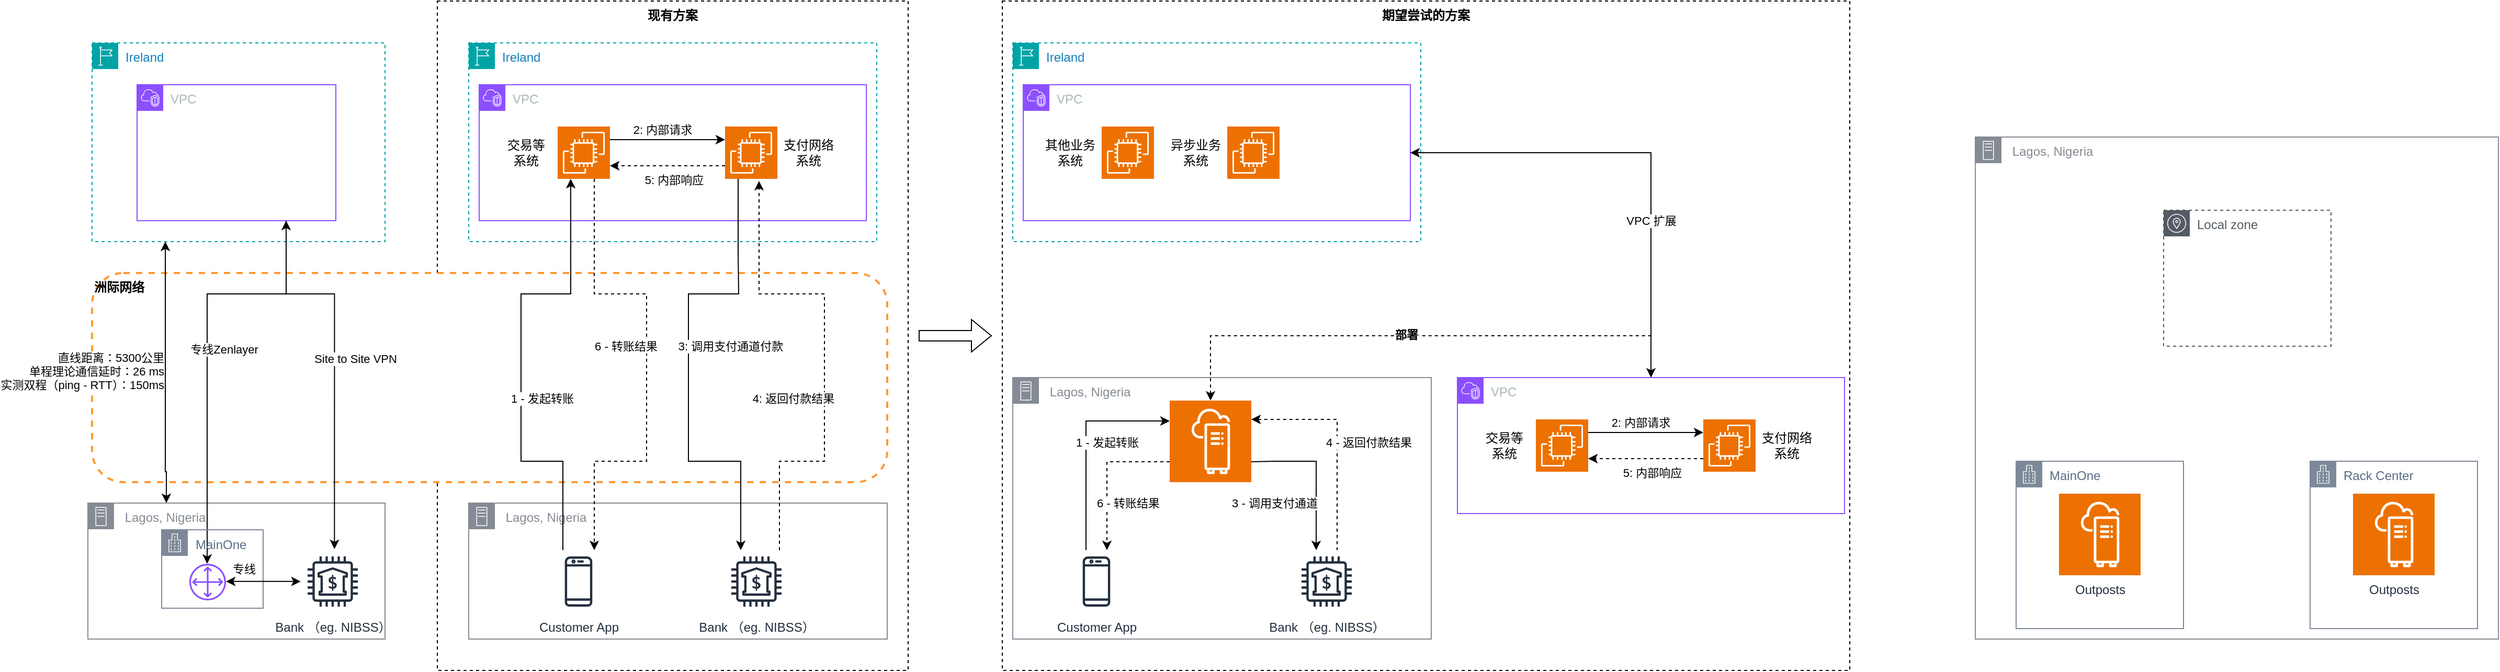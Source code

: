 <mxfile version="25.0.3">
  <diagram name="Page-1" id="vhnvMHrt_a1CEZoYM-v-">
    <mxGraphModel dx="2284" dy="785" grid="1" gridSize="10" guides="1" tooltips="1" connect="1" arrows="1" fold="1" page="1" pageScale="1" pageWidth="850" pageHeight="1100" math="0" shadow="0">
      <root>
        <mxCell id="0" />
        <mxCell id="1" parent="0" />
        <mxCell id="mci8jlUVSB_yOoJ_BDAq-101" value="期望尝试的方案" style="rounded=0;whiteSpace=wrap;html=1;dashed=1;verticalAlign=top;fontStyle=1" parent="1" vertex="1">
          <mxGeometry x="910" y="40" width="810" height="640" as="geometry" />
        </mxCell>
        <mxCell id="mci8jlUVSB_yOoJ_BDAq-66" value="Ireland" style="points=[[0,0],[0.25,0],[0.5,0],[0.75,0],[1,0],[1,0.25],[1,0.5],[1,0.75],[1,1],[0.75,1],[0.5,1],[0.25,1],[0,1],[0,0.75],[0,0.5],[0,0.25]];outlineConnect=0;gradientColor=none;html=1;whiteSpace=wrap;fontSize=12;fontStyle=0;container=1;pointerEvents=0;collapsible=0;recursiveResize=0;shape=mxgraph.aws4.group;grIcon=mxgraph.aws4.group_region;strokeColor=#00A4A6;fillColor=none;verticalAlign=top;align=left;spacingLeft=30;fontColor=#147EBA;dashed=1;" parent="1" vertex="1">
          <mxGeometry x="920" y="80" width="390" height="190" as="geometry" />
        </mxCell>
        <mxCell id="mci8jlUVSB_yOoJ_BDAq-84" value="VPC" style="points=[[0,0],[0.25,0],[0.5,0],[0.75,0],[1,0],[1,0.25],[1,0.5],[1,0.75],[1,1],[0.75,1],[0.5,1],[0.25,1],[0,1],[0,0.75],[0,0.5],[0,0.25]];outlineConnect=0;gradientColor=none;html=1;whiteSpace=wrap;fontSize=12;fontStyle=0;container=1;pointerEvents=0;collapsible=0;recursiveResize=0;shape=mxgraph.aws4.group;grIcon=mxgraph.aws4.group_vpc2;strokeColor=#8C4FFF;fillColor=none;verticalAlign=top;align=left;spacingLeft=30;fontColor=#AAB7B8;dashed=0;" parent="mci8jlUVSB_yOoJ_BDAq-66" vertex="1">
          <mxGeometry x="10" y="40" width="370" height="130" as="geometry" />
        </mxCell>
        <mxCell id="mci8jlUVSB_yOoJ_BDAq-85" value="" style="sketch=0;points=[[0,0,0],[0.25,0,0],[0.5,0,0],[0.75,0,0],[1,0,0],[0,1,0],[0.25,1,0],[0.5,1,0],[0.75,1,0],[1,1,0],[0,0.25,0],[0,0.5,0],[0,0.75,0],[1,0.25,0],[1,0.5,0],[1,0.75,0]];outlineConnect=0;fontColor=#232F3E;fillColor=#ED7100;strokeColor=#ffffff;dashed=0;verticalLabelPosition=bottom;verticalAlign=top;align=center;html=1;fontSize=12;fontStyle=0;aspect=fixed;shape=mxgraph.aws4.resourceIcon;resIcon=mxgraph.aws4.ec2;" parent="mci8jlUVSB_yOoJ_BDAq-84" vertex="1">
          <mxGeometry x="75" y="40" width="50" height="50" as="geometry" />
        </mxCell>
        <mxCell id="mci8jlUVSB_yOoJ_BDAq-92" value="其他业务系统" style="text;html=1;align=center;verticalAlign=middle;whiteSpace=wrap;rounded=0;" parent="mci8jlUVSB_yOoJ_BDAq-84" vertex="1">
          <mxGeometry x="15" y="50" width="60" height="30" as="geometry" />
        </mxCell>
        <mxCell id="mci8jlUVSB_yOoJ_BDAq-95" value="" style="sketch=0;points=[[0,0,0],[0.25,0,0],[0.5,0,0],[0.75,0,0],[1,0,0],[0,1,0],[0.25,1,0],[0.5,1,0],[0.75,1,0],[1,1,0],[0,0.25,0],[0,0.5,0],[0,0.75,0],[1,0.25,0],[1,0.5,0],[1,0.75,0]];outlineConnect=0;fontColor=#232F3E;fillColor=#ED7100;strokeColor=#ffffff;dashed=0;verticalLabelPosition=bottom;verticalAlign=top;align=center;html=1;fontSize=12;fontStyle=0;aspect=fixed;shape=mxgraph.aws4.resourceIcon;resIcon=mxgraph.aws4.ec2;" parent="mci8jlUVSB_yOoJ_BDAq-84" vertex="1">
          <mxGeometry x="195" y="40" width="50" height="50" as="geometry" />
        </mxCell>
        <mxCell id="mci8jlUVSB_yOoJ_BDAq-96" value="异步业务系统" style="text;html=1;align=center;verticalAlign=middle;whiteSpace=wrap;rounded=0;" parent="mci8jlUVSB_yOoJ_BDAq-84" vertex="1">
          <mxGeometry x="135" y="50" width="60" height="30" as="geometry" />
        </mxCell>
        <mxCell id="mci8jlUVSB_yOoJ_BDAq-100" value="现有方案" style="rounded=0;whiteSpace=wrap;html=1;dashed=1;verticalAlign=top;fontStyle=1" parent="1" vertex="1">
          <mxGeometry x="370" y="40" width="450" height="640" as="geometry" />
        </mxCell>
        <mxCell id="mci8jlUVSB_yOoJ_BDAq-36" value="洲际网络" style="rounded=1;whiteSpace=wrap;html=1;dashed=1;align=left;verticalAlign=top;fontStyle=1;strokeColor=#FF9933;strokeWidth=2;" parent="1" vertex="1">
          <mxGeometry x="40" y="300" width="760" height="200" as="geometry" />
        </mxCell>
        <mxCell id="mci8jlUVSB_yOoJ_BDAq-1" value="Ireland" style="points=[[0,0],[0.25,0],[0.5,0],[0.75,0],[1,0],[1,0.25],[1,0.5],[1,0.75],[1,1],[0.75,1],[0.5,1],[0.25,1],[0,1],[0,0.75],[0,0.5],[0,0.25]];outlineConnect=0;gradientColor=none;html=1;whiteSpace=wrap;fontSize=12;fontStyle=0;container=1;pointerEvents=0;collapsible=0;recursiveResize=0;shape=mxgraph.aws4.group;grIcon=mxgraph.aws4.group_region;strokeColor=#00A4A6;fillColor=none;verticalAlign=top;align=left;spacingLeft=30;fontColor=#147EBA;dashed=1;" parent="1" vertex="1">
          <mxGeometry x="40" y="80" width="280" height="190" as="geometry" />
        </mxCell>
        <mxCell id="mci8jlUVSB_yOoJ_BDAq-3" value="VPC" style="points=[[0,0],[0.25,0],[0.5,0],[0.75,0],[1,0],[1,0.25],[1,0.5],[1,0.75],[1,1],[0.75,1],[0.5,1],[0.25,1],[0,1],[0,0.75],[0,0.5],[0,0.25]];outlineConnect=0;gradientColor=none;html=1;whiteSpace=wrap;fontSize=12;fontStyle=0;container=1;pointerEvents=0;collapsible=0;recursiveResize=0;shape=mxgraph.aws4.group;grIcon=mxgraph.aws4.group_vpc2;strokeColor=#8C4FFF;fillColor=none;verticalAlign=top;align=left;spacingLeft=30;fontColor=#AAB7B8;dashed=0;" parent="mci8jlUVSB_yOoJ_BDAq-1" vertex="1">
          <mxGeometry x="43" y="40" width="190" height="130" as="geometry" />
        </mxCell>
        <mxCell id="mci8jlUVSB_yOoJ_BDAq-6" style="edgeStyle=orthogonalEdgeStyle;rounded=0;orthogonalLoop=1;jettySize=auto;html=1;entryX=0.25;entryY=1;entryDx=0;entryDy=0;startArrow=classic;startFill=1;" parent="1" source="mci8jlUVSB_yOoJ_BDAq-5" target="mci8jlUVSB_yOoJ_BDAq-1" edge="1">
          <mxGeometry relative="1" as="geometry">
            <mxPoint x="110.828" y="521.04" as="sourcePoint" />
            <mxPoint x="106.5" y="250.0" as="targetPoint" />
            <Array as="points">
              <mxPoint x="111" y="490" />
              <mxPoint x="110" y="490" />
            </Array>
          </mxGeometry>
        </mxCell>
        <mxCell id="mci8jlUVSB_yOoJ_BDAq-7" value="直线距离：5300公里&lt;div&gt;单程理论通信延时：26 ms&lt;/div&gt;&lt;div&gt;实测双程（ping - RTT）：150ms&lt;/div&gt;" style="edgeLabel;html=1;align=right;verticalAlign=middle;resizable=0;points=[];" parent="mci8jlUVSB_yOoJ_BDAq-6" vertex="1" connectable="0">
          <mxGeometry x="0.015" y="1" relative="1" as="geometry">
            <mxPoint as="offset" />
          </mxGeometry>
        </mxCell>
        <mxCell id="mci8jlUVSB_yOoJ_BDAq-5" value="&amp;nbsp;Lagos, Nigeria" style="sketch=0;outlineConnect=0;gradientColor=none;html=1;whiteSpace=wrap;fontSize=12;fontStyle=0;shape=mxgraph.aws4.group;grIcon=mxgraph.aws4.group_on_premise;strokeColor=#858B94;fillColor=none;verticalAlign=top;align=left;spacingLeft=30;fontColor=#858B94;dashed=0;" parent="1" vertex="1">
          <mxGeometry x="36" y="520" width="284" height="130" as="geometry" />
        </mxCell>
        <mxCell id="mci8jlUVSB_yOoJ_BDAq-8" value="Ireland" style="points=[[0,0],[0.25,0],[0.5,0],[0.75,0],[1,0],[1,0.25],[1,0.5],[1,0.75],[1,1],[0.75,1],[0.5,1],[0.25,1],[0,1],[0,0.75],[0,0.5],[0,0.25]];outlineConnect=0;gradientColor=none;html=1;whiteSpace=wrap;fontSize=12;fontStyle=0;container=1;pointerEvents=0;collapsible=0;recursiveResize=0;shape=mxgraph.aws4.group;grIcon=mxgraph.aws4.group_region;strokeColor=#00A4A6;fillColor=none;verticalAlign=top;align=left;spacingLeft=30;fontColor=#147EBA;dashed=1;" parent="1" vertex="1">
          <mxGeometry x="400" y="80" width="390" height="190" as="geometry" />
        </mxCell>
        <mxCell id="mci8jlUVSB_yOoJ_BDAq-9" value="VPC" style="points=[[0,0],[0.25,0],[0.5,0],[0.75,0],[1,0],[1,0.25],[1,0.5],[1,0.75],[1,1],[0.75,1],[0.5,1],[0.25,1],[0,1],[0,0.75],[0,0.5],[0,0.25]];outlineConnect=0;gradientColor=none;html=1;whiteSpace=wrap;fontSize=12;fontStyle=0;container=1;pointerEvents=0;collapsible=0;recursiveResize=0;shape=mxgraph.aws4.group;grIcon=mxgraph.aws4.group_vpc2;strokeColor=#8C4FFF;fillColor=none;verticalAlign=top;align=left;spacingLeft=30;fontColor=#AAB7B8;dashed=0;" parent="mci8jlUVSB_yOoJ_BDAq-8" vertex="1">
          <mxGeometry x="10" y="40" width="370" height="130" as="geometry" />
        </mxCell>
        <mxCell id="mci8jlUVSB_yOoJ_BDAq-19" value="" style="sketch=0;points=[[0,0,0],[0.25,0,0],[0.5,0,0],[0.75,0,0],[1,0,0],[0,1,0],[0.25,1,0],[0.5,1,0],[0.75,1,0],[1,1,0],[0,0.25,0],[0,0.5,0],[0,0.75,0],[1,0.25,0],[1,0.5,0],[1,0.75,0]];outlineConnect=0;fontColor=#232F3E;fillColor=#ED7100;strokeColor=#ffffff;dashed=0;verticalLabelPosition=bottom;verticalAlign=top;align=center;html=1;fontSize=12;fontStyle=0;aspect=fixed;shape=mxgraph.aws4.resourceIcon;resIcon=mxgraph.aws4.ec2;" parent="mci8jlUVSB_yOoJ_BDAq-9" vertex="1">
          <mxGeometry x="75" y="40" width="50" height="50" as="geometry" />
        </mxCell>
        <mxCell id="mci8jlUVSB_yOoJ_BDAq-20" value="" style="sketch=0;points=[[0,0,0],[0.25,0,0],[0.5,0,0],[0.75,0,0],[1,0,0],[0,1,0],[0.25,1,0],[0.5,1,0],[0.75,1,0],[1,1,0],[0,0.25,0],[0,0.5,0],[0,0.75,0],[1,0.25,0],[1,0.5,0],[1,0.75,0]];outlineConnect=0;fontColor=#232F3E;fillColor=#ED7100;strokeColor=#ffffff;dashed=0;verticalLabelPosition=bottom;verticalAlign=top;align=center;html=1;fontSize=12;fontStyle=0;aspect=fixed;shape=mxgraph.aws4.resourceIcon;resIcon=mxgraph.aws4.ec2;" parent="mci8jlUVSB_yOoJ_BDAq-9" vertex="1">
          <mxGeometry x="235" y="40" width="50" height="50" as="geometry" />
        </mxCell>
        <mxCell id="mci8jlUVSB_yOoJ_BDAq-23" style="edgeStyle=orthogonalEdgeStyle;rounded=0;orthogonalLoop=1;jettySize=auto;html=1;entryX=0;entryY=0.25;entryDx=0;entryDy=0;entryPerimeter=0;exitX=1;exitY=0.25;exitDx=0;exitDy=0;exitPerimeter=0;" parent="mci8jlUVSB_yOoJ_BDAq-9" source="mci8jlUVSB_yOoJ_BDAq-19" target="mci8jlUVSB_yOoJ_BDAq-20" edge="1">
          <mxGeometry relative="1" as="geometry" />
        </mxCell>
        <mxCell id="mci8jlUVSB_yOoJ_BDAq-25" value="2: 内部请求" style="edgeLabel;html=1;align=center;verticalAlign=middle;resizable=0;points=[];" parent="mci8jlUVSB_yOoJ_BDAq-23" vertex="1" connectable="0">
          <mxGeometry x="-0.236" relative="1" as="geometry">
            <mxPoint x="8" y="-10" as="offset" />
          </mxGeometry>
        </mxCell>
        <mxCell id="mci8jlUVSB_yOoJ_BDAq-29" style="edgeStyle=orthogonalEdgeStyle;rounded=0;orthogonalLoop=1;jettySize=auto;html=1;entryX=1;entryY=0.75;entryDx=0;entryDy=0;entryPerimeter=0;exitX=0;exitY=0.75;exitDx=0;exitDy=0;exitPerimeter=0;dashed=1;" parent="mci8jlUVSB_yOoJ_BDAq-9" source="mci8jlUVSB_yOoJ_BDAq-20" target="mci8jlUVSB_yOoJ_BDAq-19" edge="1">
          <mxGeometry relative="1" as="geometry" />
        </mxCell>
        <mxCell id="mci8jlUVSB_yOoJ_BDAq-30" value="5: 内部响应" style="edgeLabel;html=1;align=center;verticalAlign=middle;resizable=0;points=[];" parent="mci8jlUVSB_yOoJ_BDAq-29" vertex="1" connectable="0">
          <mxGeometry x="0.191" y="-1" relative="1" as="geometry">
            <mxPoint x="16" y="14" as="offset" />
          </mxGeometry>
        </mxCell>
        <mxCell id="mci8jlUVSB_yOoJ_BDAq-31" value="支付网络系统" style="text;html=1;align=center;verticalAlign=middle;whiteSpace=wrap;rounded=0;" parent="mci8jlUVSB_yOoJ_BDAq-9" vertex="1">
          <mxGeometry x="285" y="50" width="60" height="30" as="geometry" />
        </mxCell>
        <mxCell id="mci8jlUVSB_yOoJ_BDAq-32" value="交易等&lt;div&gt;系统&lt;/div&gt;" style="text;html=1;align=center;verticalAlign=middle;whiteSpace=wrap;rounded=0;" parent="mci8jlUVSB_yOoJ_BDAq-9" vertex="1">
          <mxGeometry x="15" y="50" width="60" height="30" as="geometry" />
        </mxCell>
        <mxCell id="mci8jlUVSB_yOoJ_BDAq-12" value="&amp;nbsp;Lagos, Nigeria" style="sketch=0;outlineConnect=0;gradientColor=none;html=1;whiteSpace=wrap;fontSize=12;fontStyle=0;shape=mxgraph.aws4.group;grIcon=mxgraph.aws4.group_on_premise;strokeColor=#858B94;fillColor=none;verticalAlign=top;align=left;spacingLeft=30;fontColor=#858B94;dashed=0;" parent="1" vertex="1">
          <mxGeometry x="400" y="520" width="400" height="130" as="geometry" />
        </mxCell>
        <mxCell id="mci8jlUVSB_yOoJ_BDAq-13" value="Customer App" style="sketch=0;outlineConnect=0;fontColor=#232F3E;gradientColor=none;strokeColor=#232F3E;fillColor=#ffffff;dashed=0;verticalLabelPosition=bottom;verticalAlign=top;align=center;html=1;fontSize=12;fontStyle=0;aspect=fixed;shape=mxgraph.aws4.resourceIcon;resIcon=mxgraph.aws4.mobile_client;" parent="1" vertex="1">
          <mxGeometry x="475" y="565" width="60" height="60" as="geometry" />
        </mxCell>
        <mxCell id="mci8jlUVSB_yOoJ_BDAq-14" value="Bank （eg. NIBSS）" style="sketch=0;outlineConnect=0;fontColor=#232F3E;gradientColor=none;strokeColor=#232F3E;fillColor=#ffffff;dashed=0;verticalLabelPosition=bottom;verticalAlign=top;align=center;html=1;fontSize=12;fontStyle=0;aspect=fixed;shape=mxgraph.aws4.resourceIcon;resIcon=mxgraph.aws4.bank;" parent="1" vertex="1">
          <mxGeometry x="645" y="565" width="60" height="60" as="geometry" />
        </mxCell>
        <mxCell id="mci8jlUVSB_yOoJ_BDAq-21" style="edgeStyle=orthogonalEdgeStyle;rounded=0;orthogonalLoop=1;jettySize=auto;html=1;entryX=0.25;entryY=1;entryDx=0;entryDy=0;entryPerimeter=0;" parent="1" source="mci8jlUVSB_yOoJ_BDAq-13" target="mci8jlUVSB_yOoJ_BDAq-19" edge="1">
          <mxGeometry relative="1" as="geometry">
            <Array as="points">
              <mxPoint x="490" y="480" />
              <mxPoint x="450" y="480" />
              <mxPoint x="450" y="320" />
              <mxPoint x="498" y="320" />
            </Array>
          </mxGeometry>
        </mxCell>
        <mxCell id="mci8jlUVSB_yOoJ_BDAq-22" value="1 - 发起转账" style="edgeLabel;html=1;align=center;verticalAlign=middle;resizable=0;points=[];" parent="mci8jlUVSB_yOoJ_BDAq-21" vertex="1" connectable="0">
          <mxGeometry x="-0.104" y="-1" relative="1" as="geometry">
            <mxPoint x="19" y="13" as="offset" />
          </mxGeometry>
        </mxCell>
        <mxCell id="mci8jlUVSB_yOoJ_BDAq-24" style="edgeStyle=orthogonalEdgeStyle;rounded=0;orthogonalLoop=1;jettySize=auto;html=1;exitX=0.25;exitY=1;exitDx=0;exitDy=0;exitPerimeter=0;" parent="1" source="mci8jlUVSB_yOoJ_BDAq-20" target="mci8jlUVSB_yOoJ_BDAq-14" edge="1">
          <mxGeometry relative="1" as="geometry">
            <Array as="points">
              <mxPoint x="657" y="280" />
              <mxPoint x="658" y="280" />
              <mxPoint x="658" y="320" />
              <mxPoint x="610" y="320" />
              <mxPoint x="610" y="480" />
              <mxPoint x="660" y="480" />
            </Array>
          </mxGeometry>
        </mxCell>
        <mxCell id="mci8jlUVSB_yOoJ_BDAq-26" value="3: 调用支付通道付款" style="edgeLabel;html=1;align=center;verticalAlign=middle;resizable=0;points=[];" parent="mci8jlUVSB_yOoJ_BDAq-24" vertex="1" connectable="0">
          <mxGeometry x="0.092" y="1" relative="1" as="geometry">
            <mxPoint x="39" y="-39" as="offset" />
          </mxGeometry>
        </mxCell>
        <mxCell id="mci8jlUVSB_yOoJ_BDAq-27" style="edgeStyle=orthogonalEdgeStyle;rounded=0;orthogonalLoop=1;jettySize=auto;html=1;entryX=0.75;entryY=1;entryDx=0;entryDy=0;entryPerimeter=0;dashed=1;" parent="1" source="mci8jlUVSB_yOoJ_BDAq-14" edge="1">
          <mxGeometry relative="1" as="geometry">
            <mxPoint x="697" y="592" as="sourcePoint" />
            <mxPoint x="677.5" y="212" as="targetPoint" />
            <Array as="points">
              <mxPoint x="697" y="480" />
              <mxPoint x="740" y="480" />
              <mxPoint x="740" y="320" />
              <mxPoint x="677" y="320" />
            </Array>
          </mxGeometry>
        </mxCell>
        <mxCell id="mci8jlUVSB_yOoJ_BDAq-28" value="4: 返回付款结果" style="edgeLabel;html=1;align=center;verticalAlign=middle;resizable=0;points=[];" parent="mci8jlUVSB_yOoJ_BDAq-27" vertex="1" connectable="0">
          <mxGeometry x="-0.278" y="2" relative="1" as="geometry">
            <mxPoint x="-28" y="-23" as="offset" />
          </mxGeometry>
        </mxCell>
        <mxCell id="mci8jlUVSB_yOoJ_BDAq-33" style="edgeStyle=orthogonalEdgeStyle;rounded=0;orthogonalLoop=1;jettySize=auto;html=1;dashed=1;" parent="1" source="mci8jlUVSB_yOoJ_BDAq-19" target="mci8jlUVSB_yOoJ_BDAq-13" edge="1">
          <mxGeometry relative="1" as="geometry">
            <mxPoint x="530" y="500" as="targetPoint" />
            <Array as="points">
              <mxPoint x="520" y="320" />
              <mxPoint x="570" y="320" />
              <mxPoint x="570" y="480" />
              <mxPoint x="520" y="480" />
            </Array>
          </mxGeometry>
        </mxCell>
        <mxCell id="mci8jlUVSB_yOoJ_BDAq-35" value="6 - 转账结果" style="edgeLabel;html=1;align=center;verticalAlign=middle;resizable=0;points=[];" parent="mci8jlUVSB_yOoJ_BDAq-33" vertex="1" connectable="0">
          <mxGeometry x="-0.038" y="1" relative="1" as="geometry">
            <mxPoint x="-21" y="-9" as="offset" />
          </mxGeometry>
        </mxCell>
        <mxCell id="mci8jlUVSB_yOoJ_BDAq-37" style="edgeStyle=orthogonalEdgeStyle;rounded=0;orthogonalLoop=1;jettySize=auto;html=1;exitX=0.75;exitY=1;exitDx=0;exitDy=0;startArrow=classic;startFill=1;" parent="1" source="mci8jlUVSB_yOoJ_BDAq-3" target="mci8jlUVSB_yOoJ_BDAq-44" edge="1">
          <mxGeometry relative="1" as="geometry">
            <Array as="points">
              <mxPoint x="225" y="320" />
              <mxPoint x="150" y="320" />
            </Array>
          </mxGeometry>
        </mxCell>
        <mxCell id="mci8jlUVSB_yOoJ_BDAq-40" value="专线Zenlayer" style="edgeLabel;html=1;align=center;verticalAlign=middle;resizable=0;points=[];" parent="mci8jlUVSB_yOoJ_BDAq-37" vertex="1" connectable="0">
          <mxGeometry x="-0.054" y="-1" relative="1" as="geometry">
            <mxPoint x="17" y="7" as="offset" />
          </mxGeometry>
        </mxCell>
        <mxCell id="mci8jlUVSB_yOoJ_BDAq-38" style="edgeStyle=orthogonalEdgeStyle;rounded=0;orthogonalLoop=1;jettySize=auto;html=1;exitX=0.75;exitY=1;exitDx=0;exitDy=0;entryX=0.528;entryY=-0.017;entryDx=0;entryDy=0;entryPerimeter=0;" parent="1" source="mci8jlUVSB_yOoJ_BDAq-3" target="mci8jlUVSB_yOoJ_BDAq-43" edge="1">
          <mxGeometry relative="1" as="geometry">
            <mxPoint x="196.5" y="250" as="sourcePoint" />
            <mxPoint x="198" y="520" as="targetPoint" />
            <Array as="points">
              <mxPoint x="225" y="320" />
              <mxPoint x="272" y="320" />
            </Array>
          </mxGeometry>
        </mxCell>
        <mxCell id="mci8jlUVSB_yOoJ_BDAq-41" value="&amp;nbsp;Site to Site VPN" style="edgeLabel;html=1;align=center;verticalAlign=middle;resizable=0;points=[];" parent="mci8jlUVSB_yOoJ_BDAq-38" vertex="1" connectable="0">
          <mxGeometry x="-0.057" relative="1" as="geometry">
            <mxPoint x="18" y="8" as="offset" />
          </mxGeometry>
        </mxCell>
        <mxCell id="mci8jlUVSB_yOoJ_BDAq-39" value="MainOne" style="points=[[0,0],[0.25,0],[0.5,0],[0.75,0],[1,0],[1,0.25],[1,0.5],[1,0.75],[1,1],[0.75,1],[0.5,1],[0.25,1],[0,1],[0,0.75],[0,0.5],[0,0.25]];outlineConnect=0;gradientColor=none;html=1;whiteSpace=wrap;fontSize=12;fontStyle=0;container=1;pointerEvents=0;collapsible=0;recursiveResize=0;shape=mxgraph.aws4.group;grIcon=mxgraph.aws4.group_corporate_data_center;strokeColor=#7D8998;fillColor=none;verticalAlign=top;align=left;spacingLeft=30;fontColor=#5A6C86;dashed=0;" parent="1" vertex="1">
          <mxGeometry x="106.5" y="545.5" width="97" height="75" as="geometry" />
        </mxCell>
        <mxCell id="mci8jlUVSB_yOoJ_BDAq-44" value="" style="sketch=0;outlineConnect=0;fontColor=#232F3E;gradientColor=none;fillColor=#8C4FFF;strokeColor=none;dashed=0;verticalLabelPosition=bottom;verticalAlign=top;align=center;html=1;fontSize=12;fontStyle=0;aspect=fixed;pointerEvents=1;shape=mxgraph.aws4.customer_gateway;" parent="mci8jlUVSB_yOoJ_BDAq-39" vertex="1">
          <mxGeometry x="26.5" y="32.5" width="35" height="35" as="geometry" />
        </mxCell>
        <mxCell id="mci8jlUVSB_yOoJ_BDAq-43" value="Bank （eg. NIBSS）" style="sketch=0;outlineConnect=0;fontColor=#232F3E;gradientColor=none;strokeColor=#232F3E;fillColor=#ffffff;dashed=0;verticalLabelPosition=bottom;verticalAlign=top;align=center;html=1;fontSize=12;fontStyle=0;aspect=fixed;shape=mxgraph.aws4.resourceIcon;resIcon=mxgraph.aws4.bank;" parent="1" vertex="1">
          <mxGeometry x="240" y="565" width="60" height="60" as="geometry" />
        </mxCell>
        <mxCell id="mci8jlUVSB_yOoJ_BDAq-45" style="edgeStyle=orthogonalEdgeStyle;rounded=0;orthogonalLoop=1;jettySize=auto;html=1;entryX=-0.01;entryY=0.499;entryDx=0;entryDy=0;entryPerimeter=0;startArrow=classic;startFill=1;" parent="1" source="mci8jlUVSB_yOoJ_BDAq-44" target="mci8jlUVSB_yOoJ_BDAq-43" edge="1">
          <mxGeometry relative="1" as="geometry">
            <Array as="points">
              <mxPoint x="220" y="596" />
            </Array>
          </mxGeometry>
        </mxCell>
        <mxCell id="mci8jlUVSB_yOoJ_BDAq-46" value="专线" style="edgeLabel;html=1;align=center;verticalAlign=middle;resizable=0;points=[];" parent="mci8jlUVSB_yOoJ_BDAq-45" vertex="1" connectable="0">
          <mxGeometry x="-0.066" relative="1" as="geometry">
            <mxPoint x="-17" y="-12" as="offset" />
          </mxGeometry>
        </mxCell>
        <mxCell id="mci8jlUVSB_yOoJ_BDAq-47" value="&amp;nbsp;Lagos, Nigeria" style="sketch=0;outlineConnect=0;gradientColor=none;html=1;whiteSpace=wrap;fontSize=12;fontStyle=0;shape=mxgraph.aws4.group;grIcon=mxgraph.aws4.group_on_premise;strokeColor=#858B94;fillColor=none;verticalAlign=top;align=left;spacingLeft=30;fontColor=#858B94;dashed=0;" parent="1" vertex="1">
          <mxGeometry x="920" y="400" width="400" height="250" as="geometry" />
        </mxCell>
        <mxCell id="mci8jlUVSB_yOoJ_BDAq-49" value="Bank （eg. NIBSS）" style="sketch=0;outlineConnect=0;fontColor=#232F3E;gradientColor=none;strokeColor=#232F3E;fillColor=#ffffff;dashed=0;verticalLabelPosition=bottom;verticalAlign=top;align=center;html=1;fontSize=12;fontStyle=0;aspect=fixed;shape=mxgraph.aws4.resourceIcon;resIcon=mxgraph.aws4.bank;" parent="1" vertex="1">
          <mxGeometry x="1190" y="565" width="60" height="60" as="geometry" />
        </mxCell>
        <mxCell id="mci8jlUVSB_yOoJ_BDAq-52" style="edgeStyle=orthogonalEdgeStyle;rounded=0;orthogonalLoop=1;jettySize=auto;html=1;startArrow=classic;startFill=1;endArrow=none;endFill=0;dashed=1;" parent="1" source="mci8jlUVSB_yOoJ_BDAq-50" target="mci8jlUVSB_yOoJ_BDAq-49" edge="1">
          <mxGeometry relative="1" as="geometry">
            <Array as="points">
              <mxPoint x="1230" y="440" />
            </Array>
          </mxGeometry>
        </mxCell>
        <mxCell id="mci8jlUVSB_yOoJ_BDAq-82" value="4 - 返回付款结果" style="edgeLabel;html=1;align=center;verticalAlign=middle;resizable=0;points=[];" parent="mci8jlUVSB_yOoJ_BDAq-52" vertex="1" connectable="0">
          <mxGeometry x="0.222" y="2" relative="1" as="geometry">
            <mxPoint x="28" y="-23" as="offset" />
          </mxGeometry>
        </mxCell>
        <mxCell id="mci8jlUVSB_yOoJ_BDAq-76" style="edgeStyle=orthogonalEdgeStyle;rounded=0;orthogonalLoop=1;jettySize=auto;html=1;entryX=0.5;entryY=0;entryDx=0;entryDy=0;dashed=1;startArrow=classic;startFill=1;endArrow=none;endFill=0;" parent="1" source="mci8jlUVSB_yOoJ_BDAq-50" target="mci8jlUVSB_yOoJ_BDAq-67" edge="1">
          <mxGeometry relative="1" as="geometry">
            <Array as="points">
              <mxPoint x="1109" y="360" />
              <mxPoint x="1530" y="360" />
            </Array>
          </mxGeometry>
        </mxCell>
        <mxCell id="mci8jlUVSB_yOoJ_BDAq-77" value="&lt;b&gt;部署&lt;/b&gt;" style="edgeLabel;html=1;align=center;verticalAlign=middle;resizable=0;points=[];" parent="mci8jlUVSB_yOoJ_BDAq-76" vertex="1" connectable="0">
          <mxGeometry x="-0.05" y="1" relative="1" as="geometry">
            <mxPoint as="offset" />
          </mxGeometry>
        </mxCell>
        <mxCell id="mci8jlUVSB_yOoJ_BDAq-50" value="" style="sketch=0;points=[[0,0,0],[0.25,0,0],[0.5,0,0],[0.75,0,0],[1,0,0],[0,1,0],[0.25,1,0],[0.5,1,0],[0.75,1,0],[1,1,0],[0,0.25,0],[0,0.5,0],[0,0.75,0],[1,0.25,0],[1,0.5,0],[1,0.75,0]];outlineConnect=0;fontColor=#232F3E;fillColor=#ED7100;strokeColor=#ffffff;dashed=0;verticalLabelPosition=bottom;verticalAlign=top;align=center;html=1;fontSize=12;fontStyle=0;aspect=fixed;shape=mxgraph.aws4.resourceIcon;resIcon=mxgraph.aws4.outposts;" parent="1" vertex="1">
          <mxGeometry x="1070" y="422" width="78" height="78" as="geometry" />
        </mxCell>
        <mxCell id="mci8jlUVSB_yOoJ_BDAq-51" style="edgeStyle=orthogonalEdgeStyle;rounded=0;orthogonalLoop=1;jettySize=auto;html=1;entryX=0;entryY=0.25;entryDx=0;entryDy=0;entryPerimeter=0;" parent="1" source="mci8jlUVSB_yOoJ_BDAq-48" edge="1">
          <mxGeometry relative="1" as="geometry">
            <mxPoint x="995" y="595" as="sourcePoint" />
            <mxPoint x="1070" y="441.5" as="targetPoint" />
            <Array as="points">
              <mxPoint x="990" y="442" />
            </Array>
          </mxGeometry>
        </mxCell>
        <mxCell id="mci8jlUVSB_yOoJ_BDAq-78" value="1 - 发起转账" style="edgeLabel;html=1;align=center;verticalAlign=middle;resizable=0;points=[];" parent="mci8jlUVSB_yOoJ_BDAq-51" vertex="1" connectable="0">
          <mxGeometry x="0.006" y="1" relative="1" as="geometry">
            <mxPoint x="21" y="-1" as="offset" />
          </mxGeometry>
        </mxCell>
        <mxCell id="mci8jlUVSB_yOoJ_BDAq-53" style="edgeStyle=orthogonalEdgeStyle;rounded=0;orthogonalLoop=1;jettySize=auto;html=1;entryX=1;entryY=0.75;entryDx=0;entryDy=0;entryPerimeter=0;startArrow=classic;startFill=1;endArrow=none;endFill=0;" parent="1" source="mci8jlUVSB_yOoJ_BDAq-49" target="mci8jlUVSB_yOoJ_BDAq-50" edge="1">
          <mxGeometry relative="1" as="geometry">
            <Array as="points">
              <mxPoint x="1210" y="480" />
              <mxPoint x="1169" y="480" />
            </Array>
          </mxGeometry>
        </mxCell>
        <mxCell id="mci8jlUVSB_yOoJ_BDAq-83" value="3 - 调用支付通道" style="edgeLabel;html=1;align=center;verticalAlign=middle;resizable=0;points=[];" parent="mci8jlUVSB_yOoJ_BDAq-53" vertex="1" connectable="0">
          <mxGeometry x="-0.377" y="1" relative="1" as="geometry">
            <mxPoint x="-39" y="1" as="offset" />
          </mxGeometry>
        </mxCell>
        <mxCell id="mci8jlUVSB_yOoJ_BDAq-54" style="edgeStyle=orthogonalEdgeStyle;rounded=0;orthogonalLoop=1;jettySize=auto;html=1;exitX=0;exitY=0.75;exitDx=0;exitDy=0;exitPerimeter=0;dashed=1;" parent="1" source="mci8jlUVSB_yOoJ_BDAq-50" target="mci8jlUVSB_yOoJ_BDAq-48" edge="1">
          <mxGeometry relative="1" as="geometry">
            <Array as="points">
              <mxPoint x="1010" y="480" />
            </Array>
          </mxGeometry>
        </mxCell>
        <mxCell id="mci8jlUVSB_yOoJ_BDAq-79" value="6 - 转账结果" style="edgeLabel;html=1;align=center;verticalAlign=middle;resizable=0;points=[];" parent="mci8jlUVSB_yOoJ_BDAq-54" vertex="1" connectable="0">
          <mxGeometry x="0.378" y="-1" relative="1" as="geometry">
            <mxPoint x="21" as="offset" />
          </mxGeometry>
        </mxCell>
        <mxCell id="mci8jlUVSB_yOoJ_BDAq-48" value="Customer App" style="sketch=0;outlineConnect=0;fontColor=#232F3E;gradientColor=none;strokeColor=#232F3E;fillColor=#ffffff;dashed=0;verticalLabelPosition=bottom;verticalAlign=top;align=center;html=1;fontSize=12;fontStyle=0;aspect=fixed;shape=mxgraph.aws4.resourceIcon;resIcon=mxgraph.aws4.mobile_client;" parent="1" vertex="1">
          <mxGeometry x="970" y="565" width="60" height="60" as="geometry" />
        </mxCell>
        <mxCell id="mci8jlUVSB_yOoJ_BDAq-67" value="VPC" style="points=[[0,0],[0.25,0],[0.5,0],[0.75,0],[1,0],[1,0.25],[1,0.5],[1,0.75],[1,1],[0.75,1],[0.5,1],[0.25,1],[0,1],[0,0.75],[0,0.5],[0,0.25]];outlineConnect=0;gradientColor=none;html=1;whiteSpace=wrap;fontSize=12;fontStyle=0;container=1;pointerEvents=0;collapsible=0;recursiveResize=0;shape=mxgraph.aws4.group;grIcon=mxgraph.aws4.group_vpc2;strokeColor=#8C4FFF;fillColor=none;verticalAlign=top;align=left;spacingLeft=30;fontColor=#AAB7B8;dashed=0;" parent="1" vertex="1">
          <mxGeometry x="1345" y="400" width="370" height="130" as="geometry" />
        </mxCell>
        <mxCell id="mci8jlUVSB_yOoJ_BDAq-68" value="" style="sketch=0;points=[[0,0,0],[0.25,0,0],[0.5,0,0],[0.75,0,0],[1,0,0],[0,1,0],[0.25,1,0],[0.5,1,0],[0.75,1,0],[1,1,0],[0,0.25,0],[0,0.5,0],[0,0.75,0],[1,0.25,0],[1,0.5,0],[1,0.75,0]];outlineConnect=0;fontColor=#232F3E;fillColor=#ED7100;strokeColor=#ffffff;dashed=0;verticalLabelPosition=bottom;verticalAlign=top;align=center;html=1;fontSize=12;fontStyle=0;aspect=fixed;shape=mxgraph.aws4.resourceIcon;resIcon=mxgraph.aws4.ec2;" parent="mci8jlUVSB_yOoJ_BDAq-67" vertex="1">
          <mxGeometry x="75" y="40" width="50" height="50" as="geometry" />
        </mxCell>
        <mxCell id="mci8jlUVSB_yOoJ_BDAq-69" value="" style="sketch=0;points=[[0,0,0],[0.25,0,0],[0.5,0,0],[0.75,0,0],[1,0,0],[0,1,0],[0.25,1,0],[0.5,1,0],[0.75,1,0],[1,1,0],[0,0.25,0],[0,0.5,0],[0,0.75,0],[1,0.25,0],[1,0.5,0],[1,0.75,0]];outlineConnect=0;fontColor=#232F3E;fillColor=#ED7100;strokeColor=#ffffff;dashed=0;verticalLabelPosition=bottom;verticalAlign=top;align=center;html=1;fontSize=12;fontStyle=0;aspect=fixed;shape=mxgraph.aws4.resourceIcon;resIcon=mxgraph.aws4.ec2;" parent="mci8jlUVSB_yOoJ_BDAq-67" vertex="1">
          <mxGeometry x="235" y="40" width="50" height="50" as="geometry" />
        </mxCell>
        <mxCell id="mci8jlUVSB_yOoJ_BDAq-70" style="edgeStyle=orthogonalEdgeStyle;rounded=0;orthogonalLoop=1;jettySize=auto;html=1;entryX=0;entryY=0.25;entryDx=0;entryDy=0;entryPerimeter=0;exitX=1;exitY=0.25;exitDx=0;exitDy=0;exitPerimeter=0;" parent="mci8jlUVSB_yOoJ_BDAq-67" source="mci8jlUVSB_yOoJ_BDAq-68" target="mci8jlUVSB_yOoJ_BDAq-69" edge="1">
          <mxGeometry relative="1" as="geometry" />
        </mxCell>
        <mxCell id="mci8jlUVSB_yOoJ_BDAq-71" value="2: 内部请求" style="edgeLabel;html=1;align=center;verticalAlign=middle;resizable=0;points=[];" parent="mci8jlUVSB_yOoJ_BDAq-70" vertex="1" connectable="0">
          <mxGeometry x="-0.236" relative="1" as="geometry">
            <mxPoint x="8" y="-10" as="offset" />
          </mxGeometry>
        </mxCell>
        <mxCell id="mci8jlUVSB_yOoJ_BDAq-72" style="edgeStyle=orthogonalEdgeStyle;rounded=0;orthogonalLoop=1;jettySize=auto;html=1;entryX=1;entryY=0.75;entryDx=0;entryDy=0;entryPerimeter=0;exitX=0;exitY=0.75;exitDx=0;exitDy=0;exitPerimeter=0;dashed=1;" parent="mci8jlUVSB_yOoJ_BDAq-67" source="mci8jlUVSB_yOoJ_BDAq-69" target="mci8jlUVSB_yOoJ_BDAq-68" edge="1">
          <mxGeometry relative="1" as="geometry" />
        </mxCell>
        <mxCell id="mci8jlUVSB_yOoJ_BDAq-73" value="5: 内部响应" style="edgeLabel;html=1;align=center;verticalAlign=middle;resizable=0;points=[];" parent="mci8jlUVSB_yOoJ_BDAq-72" vertex="1" connectable="0">
          <mxGeometry x="0.191" y="-1" relative="1" as="geometry">
            <mxPoint x="16" y="14" as="offset" />
          </mxGeometry>
        </mxCell>
        <mxCell id="mci8jlUVSB_yOoJ_BDAq-74" value="支付网络系统" style="text;html=1;align=center;verticalAlign=middle;whiteSpace=wrap;rounded=0;" parent="mci8jlUVSB_yOoJ_BDAq-67" vertex="1">
          <mxGeometry x="285" y="50" width="60" height="30" as="geometry" />
        </mxCell>
        <mxCell id="mci8jlUVSB_yOoJ_BDAq-75" value="交易等&lt;div&gt;系统&lt;/div&gt;" style="text;html=1;align=center;verticalAlign=middle;whiteSpace=wrap;rounded=0;" parent="mci8jlUVSB_yOoJ_BDAq-67" vertex="1">
          <mxGeometry x="15" y="50" width="60" height="30" as="geometry" />
        </mxCell>
        <mxCell id="mci8jlUVSB_yOoJ_BDAq-97" style="edgeStyle=orthogonalEdgeStyle;rounded=0;orthogonalLoop=1;jettySize=auto;html=1;entryX=0.5;entryY=0;entryDx=0;entryDy=0;startArrow=classic;startFill=1;" parent="1" source="mci8jlUVSB_yOoJ_BDAq-84" target="mci8jlUVSB_yOoJ_BDAq-67" edge="1">
          <mxGeometry relative="1" as="geometry" />
        </mxCell>
        <mxCell id="mci8jlUVSB_yOoJ_BDAq-98" value="VPC 扩展" style="edgeLabel;html=1;align=center;verticalAlign=middle;resizable=0;points=[];" parent="mci8jlUVSB_yOoJ_BDAq-97" vertex="1" connectable="0">
          <mxGeometry x="0.324" relative="1" as="geometry">
            <mxPoint as="offset" />
          </mxGeometry>
        </mxCell>
        <mxCell id="mci8jlUVSB_yOoJ_BDAq-103" value="" style="shape=flexArrow;endArrow=classic;html=1;rounded=0;" parent="1" edge="1">
          <mxGeometry width="50" height="50" relative="1" as="geometry">
            <mxPoint x="830" y="360" as="sourcePoint" />
            <mxPoint x="900" y="360" as="targetPoint" />
          </mxGeometry>
        </mxCell>
        <mxCell id="f2tMLeQ_kLauVY5OqslB-1" value="&amp;nbsp;Lagos, Nigeria" style="sketch=0;outlineConnect=0;gradientColor=none;html=1;whiteSpace=wrap;fontSize=12;fontStyle=0;shape=mxgraph.aws4.group;grIcon=mxgraph.aws4.group_on_premise;strokeColor=#858B94;fillColor=none;verticalAlign=top;align=left;spacingLeft=30;fontColor=#858B94;dashed=0;" vertex="1" parent="1">
          <mxGeometry x="1840" y="170" width="500" height="480" as="geometry" />
        </mxCell>
        <mxCell id="f2tMLeQ_kLauVY5OqslB-5" value="Outposts" style="sketch=0;points=[[0,0,0],[0.25,0,0],[0.5,0,0],[0.75,0,0],[1,0,0],[0,1,0],[0.25,1,0],[0.5,1,0],[0.75,1,0],[1,1,0],[0,0.25,0],[0,0.5,0],[0,0.75,0],[1,0.25,0],[1,0.5,0],[1,0.75,0]];outlineConnect=0;fontColor=#232F3E;fillColor=#ED7100;strokeColor=#ffffff;dashed=0;verticalLabelPosition=bottom;verticalAlign=top;align=center;html=1;fontSize=12;fontStyle=0;aspect=fixed;shape=mxgraph.aws4.resourceIcon;resIcon=mxgraph.aws4.outposts;" vertex="1" parent="1">
          <mxGeometry x="1920" y="511" width="78" height="78" as="geometry" />
        </mxCell>
        <mxCell id="f2tMLeQ_kLauVY5OqslB-16" value="MainOne" style="points=[[0,0],[0.25,0],[0.5,0],[0.75,0],[1,0],[1,0.25],[1,0.5],[1,0.75],[1,1],[0.75,1],[0.5,1],[0.25,1],[0,1],[0,0.75],[0,0.5],[0,0.25]];outlineConnect=0;gradientColor=none;html=1;whiteSpace=wrap;fontSize=12;fontStyle=0;container=1;pointerEvents=0;collapsible=0;recursiveResize=0;shape=mxgraph.aws4.group;grIcon=mxgraph.aws4.group_corporate_data_center;strokeColor=#7D8998;fillColor=none;verticalAlign=top;align=left;spacingLeft=30;fontColor=#5A6C86;dashed=0;" vertex="1" parent="1">
          <mxGeometry x="1879" y="480" width="160" height="160" as="geometry" />
        </mxCell>
        <mxCell id="f2tMLeQ_kLauVY5OqslB-17" value="Rack Center" style="points=[[0,0],[0.25,0],[0.5,0],[0.75,0],[1,0],[1,0.25],[1,0.5],[1,0.75],[1,1],[0.75,1],[0.5,1],[0.25,1],[0,1],[0,0.75],[0,0.5],[0,0.25]];outlineConnect=0;gradientColor=none;html=1;whiteSpace=wrap;fontSize=12;fontStyle=0;container=1;pointerEvents=0;collapsible=0;recursiveResize=0;shape=mxgraph.aws4.group;grIcon=mxgraph.aws4.group_corporate_data_center;strokeColor=#7D8998;fillColor=none;verticalAlign=top;align=left;spacingLeft=30;fontColor=#5A6C86;dashed=0;" vertex="1" parent="1">
          <mxGeometry x="2160" y="480" width="160" height="160" as="geometry" />
        </mxCell>
        <mxCell id="f2tMLeQ_kLauVY5OqslB-18" value="Outposts" style="sketch=0;points=[[0,0,0],[0.25,0,0],[0.5,0,0],[0.75,0,0],[1,0,0],[0,1,0],[0.25,1,0],[0.5,1,0],[0.75,1,0],[1,1,0],[0,0.25,0],[0,0.5,0],[0,0.75,0],[1,0.25,0],[1,0.5,0],[1,0.75,0]];outlineConnect=0;fontColor=#232F3E;fillColor=#ED7100;strokeColor=#ffffff;dashed=0;verticalLabelPosition=bottom;verticalAlign=top;align=center;html=1;fontSize=12;fontStyle=0;aspect=fixed;shape=mxgraph.aws4.resourceIcon;resIcon=mxgraph.aws4.outposts;" vertex="1" parent="f2tMLeQ_kLauVY5OqslB-17">
          <mxGeometry x="41" y="31" width="78" height="78" as="geometry" />
        </mxCell>
        <mxCell id="f2tMLeQ_kLauVY5OqslB-28" value="Local zone" style="sketch=0;outlineConnect=0;gradientColor=none;html=1;whiteSpace=wrap;fontSize=12;fontStyle=0;shape=mxgraph.aws4.group;grIcon=mxgraph.aws4.group_availability_zone;strokeColor=#545B64;fillColor=none;verticalAlign=top;align=left;spacingLeft=30;fontColor=#545B64;dashed=1;" vertex="1" parent="1">
          <mxGeometry x="2020" y="240" width="160" height="130" as="geometry" />
        </mxCell>
      </root>
    </mxGraphModel>
  </diagram>
</mxfile>
